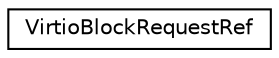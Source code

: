 digraph "类继承关系图"
{
  edge [fontname="Helvetica",fontsize="10",labelfontname="Helvetica",labelfontsize="10"];
  node [fontname="Helvetica",fontsize="10",shape=record];
  rankdir="LR";
  Node0 [label="VirtioBlockRequestRef",height=0.2,width=0.4,color="black", fillcolor="white", style="filled",URL="$dd/dee/class_virtio_block_request_ref.html"];
}
